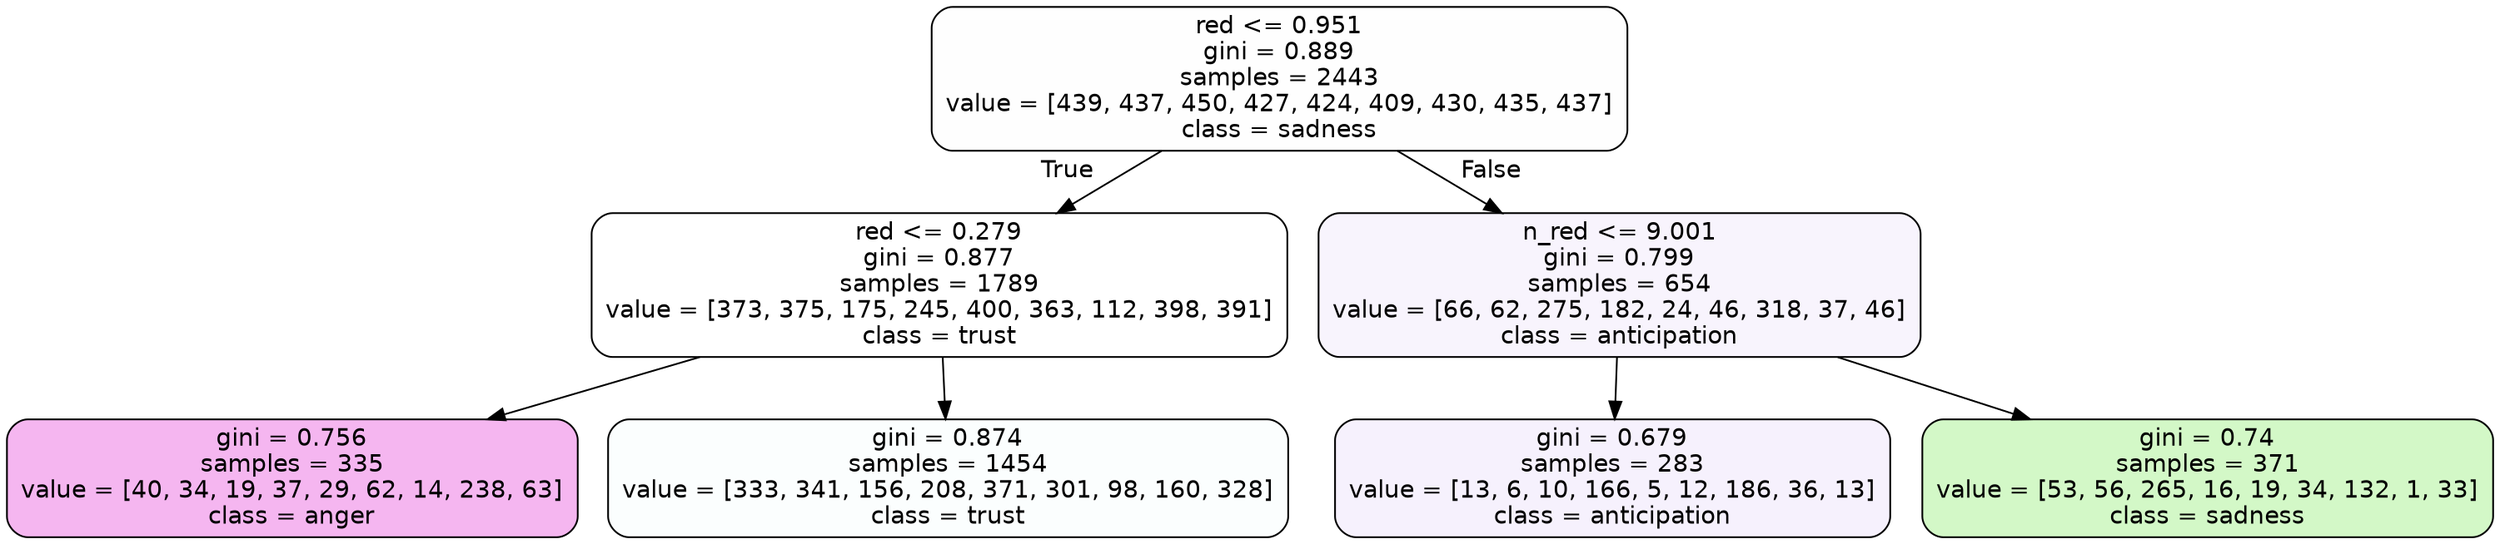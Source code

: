 digraph Tree {
node [shape=box, style="filled, rounded", color="black", fontname=helvetica] ;
edge [fontname=helvetica] ;
0 [label="red <= 0.951\ngini = 0.889\nsamples = 2443\nvalue = [439, 437, 450, 427, 424, 409, 430, 435, 437]\nclass = sadness", fillcolor="#64e53901"] ;
1 [label="red <= 0.279\ngini = 0.877\nsamples = 1789\nvalue = [373, 375, 175, 245, 400, 363, 112, 398, 391]\nclass = trust", fillcolor="#39d7e500"] ;
0 -> 1 [labeldistance=2.5, labelangle=45, headlabel="True"] ;
2 [label="gini = 0.756\nsamples = 335\nvalue = [40, 34, 19, 37, 29, 62, 14, 238, 63]\nclass = anger", fillcolor="#e539d75e"] ;
1 -> 2 ;
3 [label="gini = 0.874\nsamples = 1454\nvalue = [333, 341, 156, 208, 371, 301, 98, 160, 328]\nclass = trust", fillcolor="#39d7e504"] ;
1 -> 3 ;
4 [label="n_red <= 9.001\ngini = 0.799\nsamples = 654\nvalue = [66, 62, 275, 182, 24, 46, 318, 37, 46]\nclass = anticipation", fillcolor="#8139e50e"] ;
0 -> 4 [labeldistance=2.5, labelangle=-45, headlabel="False"] ;
5 [label="gini = 0.679\nsamples = 283\nvalue = [13, 6, 10, 166, 5, 12, 186, 36, 13]\nclass = anticipation", fillcolor="#8139e512"] ;
4 -> 5 ;
6 [label="gini = 0.74\nsamples = 371\nvalue = [53, 56, 265, 16, 19, 34, 132, 1, 33]\nclass = sadness", fillcolor="#64e53947"] ;
4 -> 6 ;
}